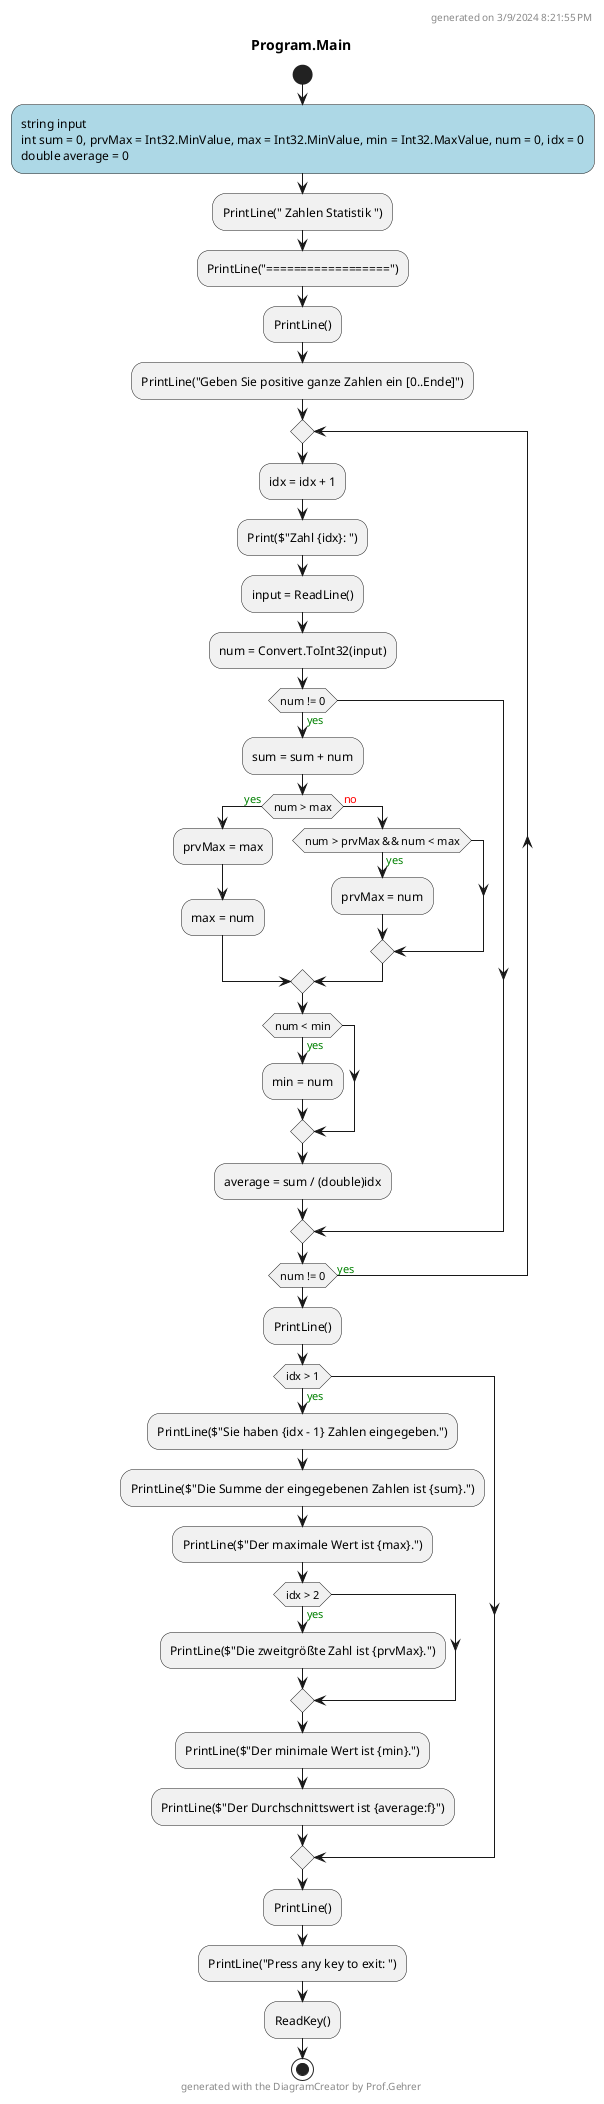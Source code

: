 @startuml Program.Main
header
generated on 3/9/2024 8:21:55 PM
end header
title Program.Main
start
#LightBlue:string input
int sum = 0, prvMax = Int32.MinValue, max = Int32.MinValue, min = Int32.MaxValue, num = 0, idx = 0
double average = 0;
:PrintLine(" Zahlen Statistik ");
:PrintLine("==================");
:PrintLine();
:PrintLine("Geben Sie positive ganze Zahlen ein [0..Ende]");
repeat
    :idx = idx + 1;
    :Print($"Zahl {idx}: ");
    :input = ReadLine();
    :num = Convert.ToInt32(input);
    if (num != 0) then (<color:green>yes)
        :sum = sum + num;
        if (num > max) then (<color:green>yes)
            :prvMax = max;
            :max = num;
          else (<color:red>no)
            if (num > prvMax && num < max) then (<color:green>yes)
                :prvMax = num;
            endif
        endif
        if (num < min) then (<color:green>yes)
            :min = num;
        endif
        :average = sum / (double)idx;
    endif
repeat while (num != 0) is (<color:green>yes)
:PrintLine();
if (idx > 1) then (<color:green>yes)
    :PrintLine($"Sie haben {idx - 1} Zahlen eingegeben.");
    :PrintLine($"Die Summe der eingegebenen Zahlen ist {sum}.");
    :PrintLine($"Der maximale Wert ist {max}.");
    if (idx > 2) then (<color:green>yes)
        :PrintLine($"Die zweitgrößte Zahl ist {prvMax}.");
    endif
    :PrintLine($"Der minimale Wert ist {min}.");
    :PrintLine($"Der Durchschnittswert ist {average:f}");
endif
:PrintLine();
:PrintLine("Press any key to exit: ");
:ReadKey();
footer
generated with the DiagramCreator by Prof.Gehrer
end footer
stop
@enduml
